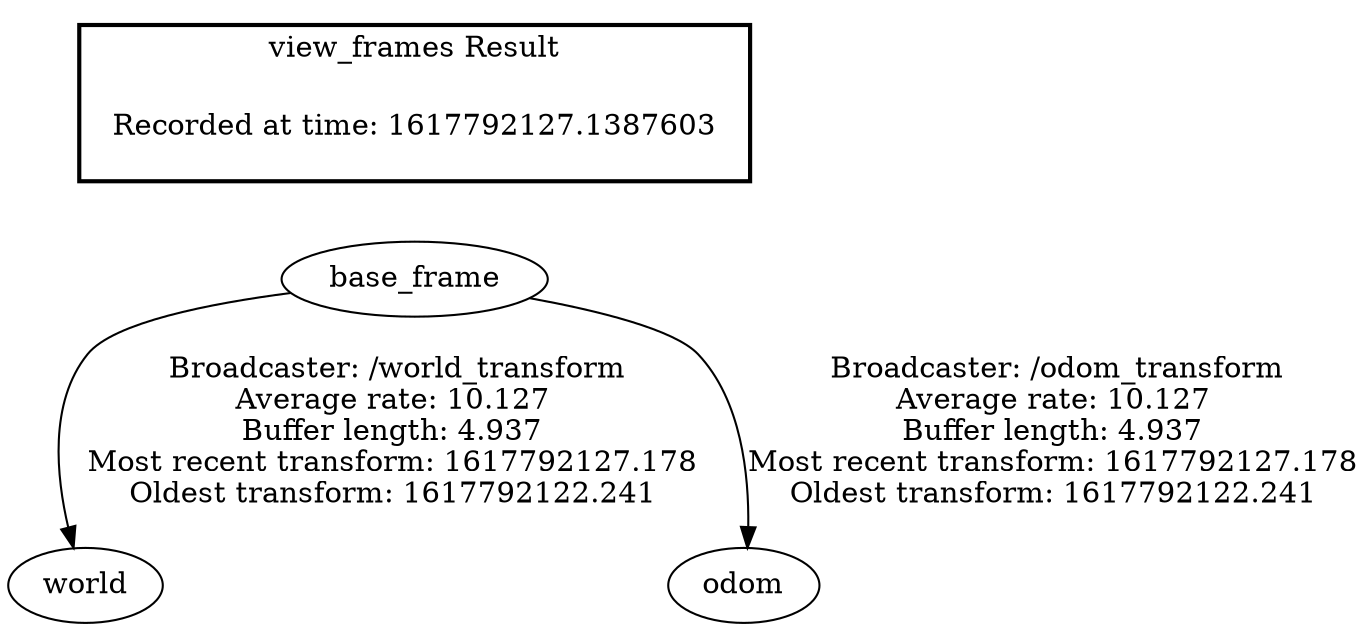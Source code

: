 digraph G {
"base_frame" -> "world"[label=" Broadcaster: /world_transform\nAverage rate: 10.127\nBuffer length: 4.937\nMost recent transform: 1617792127.178\nOldest transform: 1617792122.241\n"];
"base_frame" -> "odom"[label=" Broadcaster: /odom_transform\nAverage rate: 10.127\nBuffer length: 4.937\nMost recent transform: 1617792127.178\nOldest transform: 1617792122.241\n"];
edge [style=invis];
 subgraph cluster_legend { style=bold; color=black; label ="view_frames Result";
"Recorded at time: 1617792127.1387603"[ shape=plaintext ] ;
}->"base_frame";
}